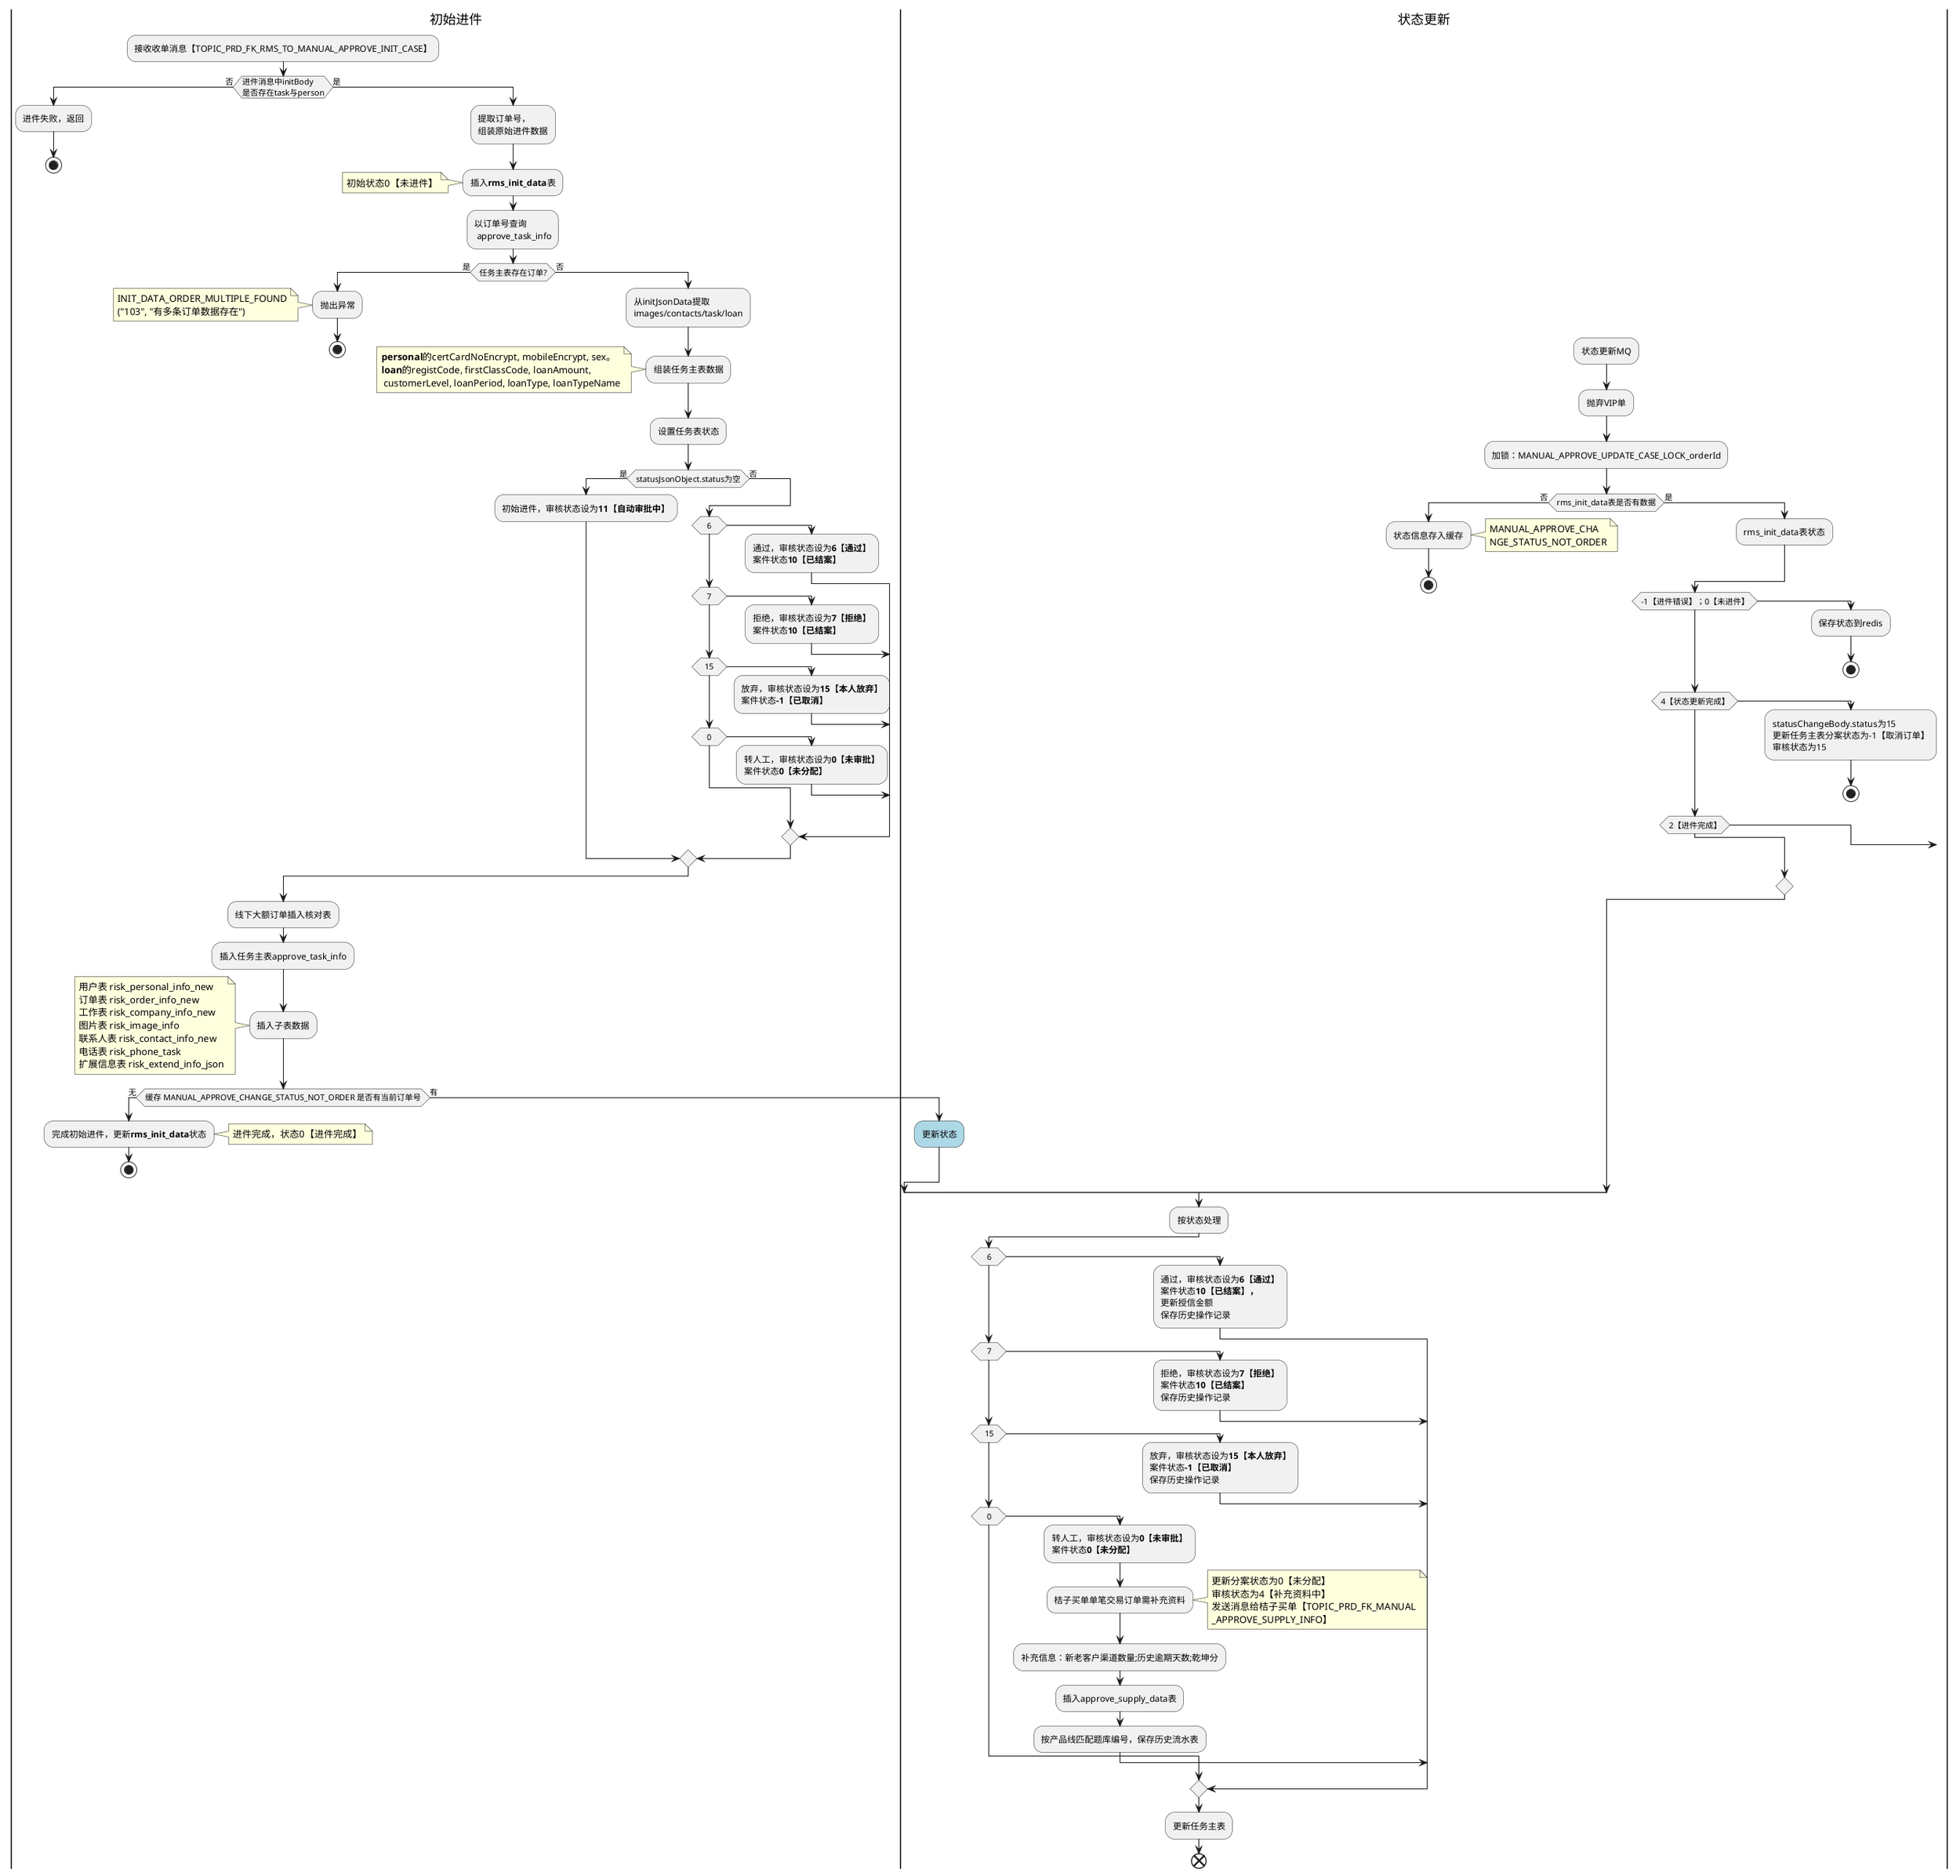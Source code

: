 @startuml
!pragma useVerticalIf on
|初始进件|
split
   -[hidden]->
:接收收单消息【TOPIC_PRD_FK_RMS_TO_MANUAL_APPROVE_INIT_CASE】;
if (进件消息中initBody\n是否存在task与person) then (否)
	:进件失败，返回;
stop
else (是)
:提取订单号，\n组装原始进件数据;
	:插入<b>rms_init_data</b>表;
	note left
	初始状态0【未进件】
	end note
	:以订单号查询\n approve_task_info;
	if (任务主表存在订单?) then (是)
		:抛出异常;
		note left:INIT_DATA_ORDER_MULTIPLE_FOUND\n("103", "有多条订单数据存在")
		stop
		else (否)
		:从initJsonData提取
		images/contacts/task/loan;
		:组装任务主表数据;
			note left
			<b>personal</b>的certCardNoEncrypt, mobileEncrypt, sex。
			<b>loan</b>的registCode, firstClassCode, loanAmount,
			 customerLevel, loanPeriod, loanType, loanTypeName
			end note
		:设置任务表状态;
		if (statusJsonObject.status为空) then (是)
			:初始进件，审核状态设为<b>11【自动审批中】;
		else (否)
			if (6)
			:通过，审核状态设为<b>6【通过】\n案件状态<b>10【已结案】;
			elseif (7)
			:拒绝，审核状态设为<b>7【拒绝】\n案件状态<b>10【已结案】;
			elseif (15)
			:放弃，审核状态设为<b>15【本人放弃】\n案件状态<b>-1【已取消】;
			elseif (0)
			:转人工，审核状态设为<b>0【未审批】\n案件状态<b>0【未分配】;
			endif
		endif
	endif
|初始进件|
endif
:线下大额订单插入核对表;
:插入任务主表approve_task_info;
:插入子表数据;
note left
用户表 risk_personal_info_new
订单表 risk_order_info_new
工作表 risk_company_info_new
图片表 risk_image_info
联系人表 risk_contact_info_new
电话表 risk_phone_task
扩展信息表 risk_extend_info_json
end note
if (缓存 MANUAL_APPROVE_CHANGE_STATUS_NOT_ORDER 是否有当前订单号) then (无)
:完成初始进件，更新<b>rms_init_data</b>状态;
note right
进件完成，状态0【进件完成】
end note
stop
|状态更新|
else (有)
#lightblue:更新状态;
endif
split again
   -[hidden]->
:状态更新MQ;
:抛弃VIP单;
:加锁：MANUAL_APPROVE_UPDATE_CASE_LOCK_orderId;
if (rms_init_data表是否有数据) then (否)
:状态信息存入缓存;
note right
MANUAL_APPROVE_CHA
NGE_STATUS_NOT_ORDER
end note
stop
else (是)
:rms_init_data表状态;
if (-1【进件错误】；0【未进件】)
:保存状态到redis;
stop
elseif(4【状态更新完成】)
:statusChangeBody.status为15\n更新任务主表分案状态为-1【取消订单】\n审核状态为15;
stop
elseif(2【进件完成】)
endif
endif
end split
:按状态处理;
if (6)
			:通过，审核状态设为<b>6【通过】\n案件状态<b>10【已结案】，\n更新授信金额\n保存历史操作记录;
			elseif (7)
			:拒绝，审核状态设为<b>7【拒绝】\n案件状态<b>10【已结案】\n保存历史操作记录;
			elseif (15)
			:放弃，审核状态设为<b>15【本人放弃】\n案件状态<b>-1【已取消】\n保存历史操作记录;
			elseif (0)
			:转人工，审核状态设为<b>0【未审批】\n案件状态<b>0【未分配】;
			:桔子买单单笔交易订单需补充资料;
			note right
			更新分案状态为0【未分配】
			审核状态为4【补充资料中】
			发送消息给桔子买单【TOPIC_PRD_FK_MANUAL
			_APPROVE_SUPPLY_INFO】
			end note
			:补充信息：新老客户渠道数量;历史逾期天数;乾坤分;
			:插入approve_supply_data表;
			:按产品线匹配题库编号，保存历史流水表;
			endif
:更新任务主表;
end
@enduml
